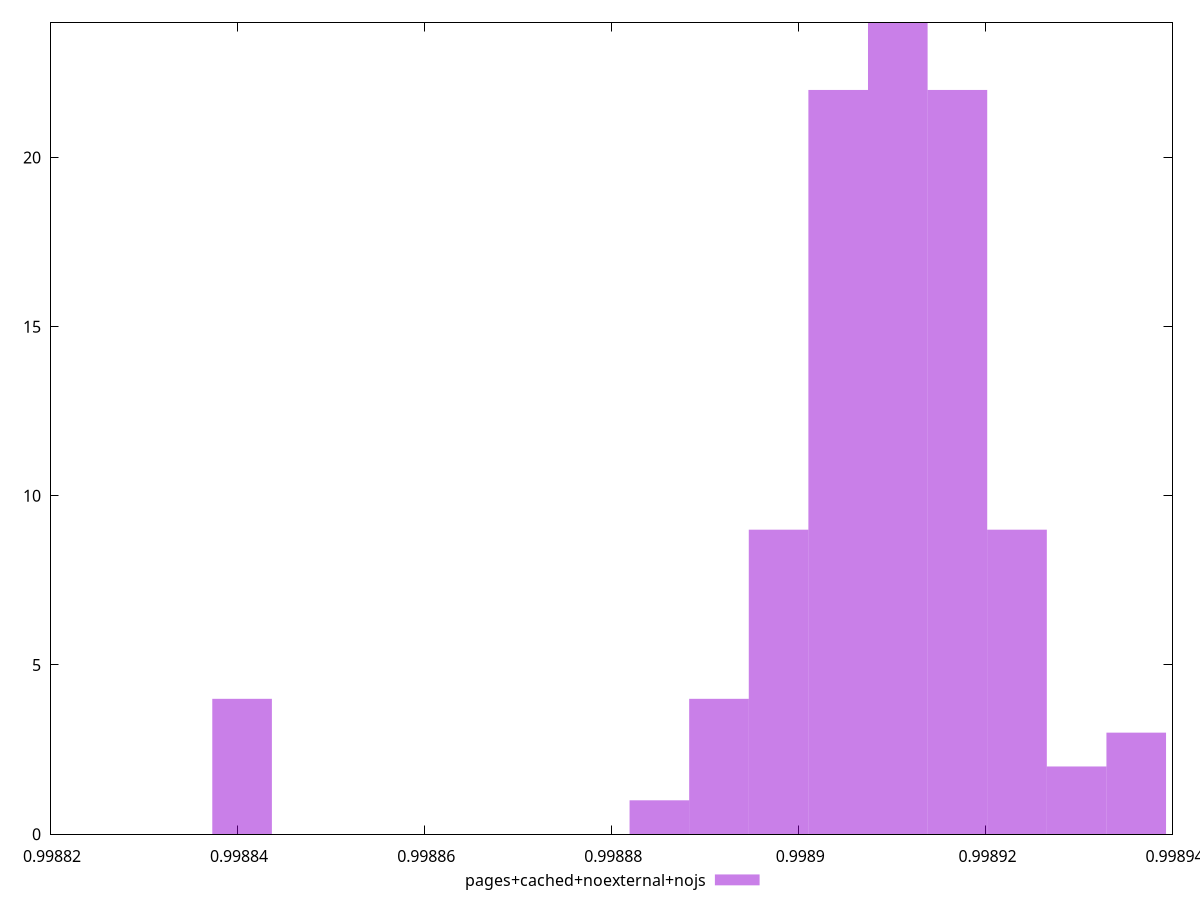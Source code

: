 $_pagesCachedNoexternalNojs <<EOF
0.9989106339894851 24
0.998917006584454 22
0.9989361243693612 3
0.9989297517743921 2
0.998904261394516 22
0.9989233791794231 9
0.998897888799547 9
0.998891516204578 4
0.998885143609609 1
0.9988405354448258 4
EOF
set key outside below
set terminal pngcairo
set output "report_00005_2020-11-02T22-26-11.212Z/interactive/pages+cached+noexternal+nojs//hist.png"
set yrange [0:24]
set boxwidth 0.000006372594969024026
set style fill transparent solid 0.5 noborder
plot $_pagesCachedNoexternalNojs title "pages+cached+noexternal+nojs" with boxes ,